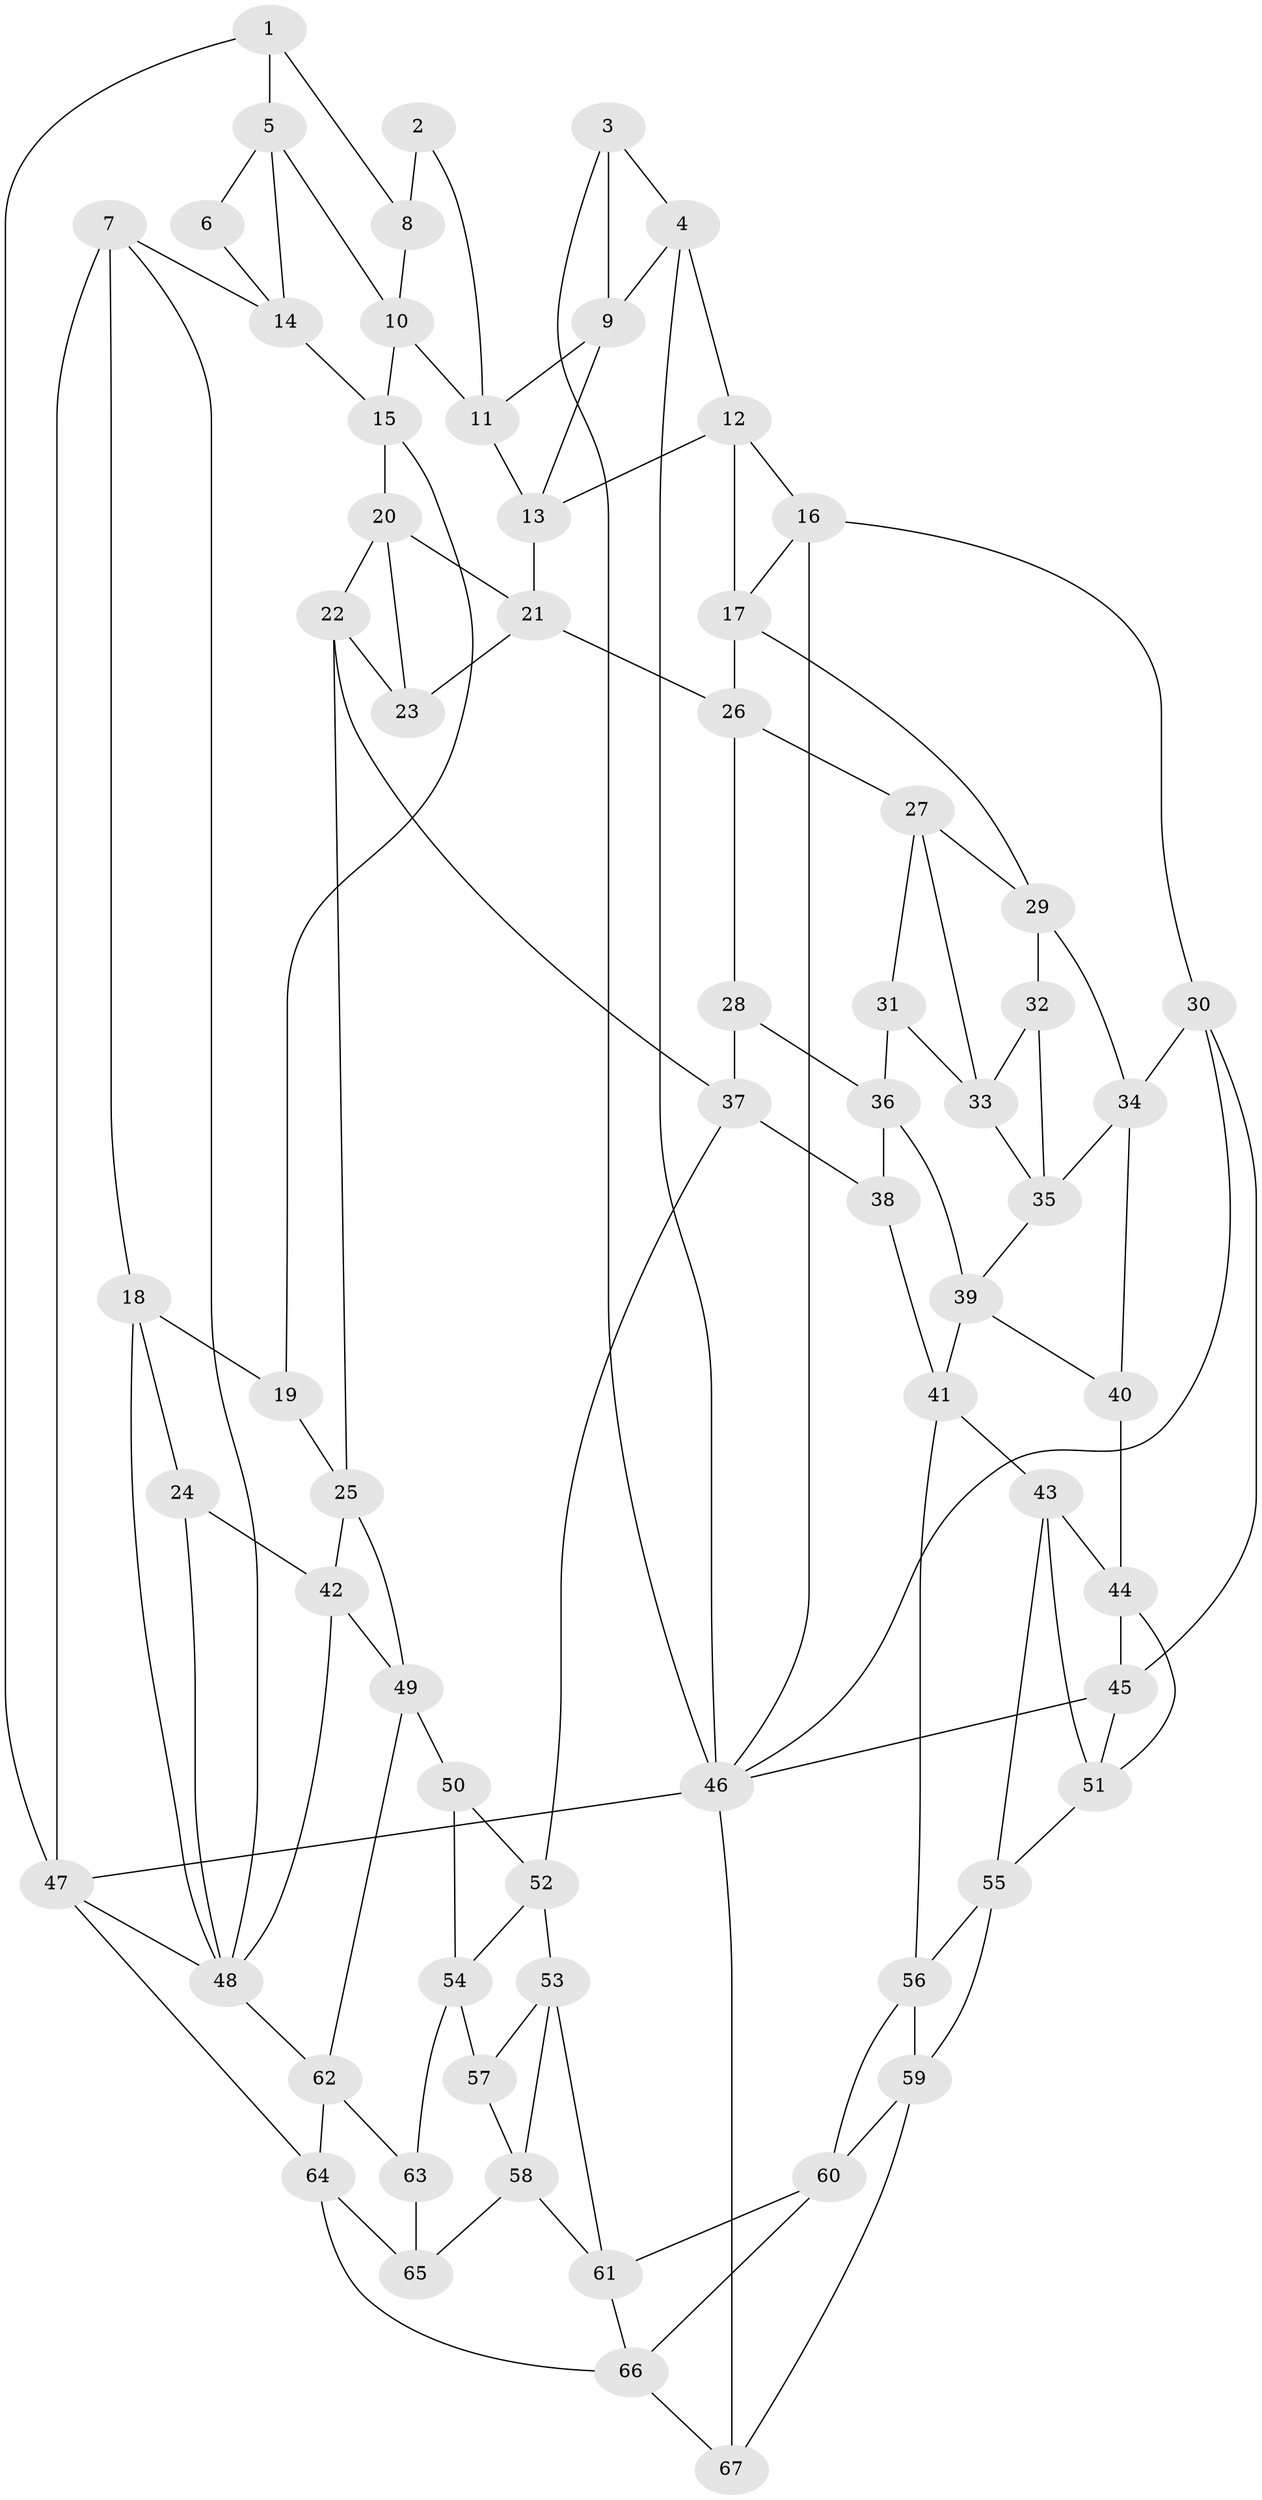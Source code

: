 // original degree distribution, {3: 0.022388059701492536, 4: 0.26119402985074625, 5: 0.4552238805970149, 6: 0.26119402985074625}
// Generated by graph-tools (version 1.1) at 2025/51/03/09/25 03:51:07]
// undirected, 67 vertices, 127 edges
graph export_dot {
graph [start="1"]
  node [color=gray90,style=filled];
  1;
  2;
  3;
  4;
  5;
  6;
  7;
  8;
  9;
  10;
  11;
  12;
  13;
  14;
  15;
  16;
  17;
  18;
  19;
  20;
  21;
  22;
  23;
  24;
  25;
  26;
  27;
  28;
  29;
  30;
  31;
  32;
  33;
  34;
  35;
  36;
  37;
  38;
  39;
  40;
  41;
  42;
  43;
  44;
  45;
  46;
  47;
  48;
  49;
  50;
  51;
  52;
  53;
  54;
  55;
  56;
  57;
  58;
  59;
  60;
  61;
  62;
  63;
  64;
  65;
  66;
  67;
  1 -- 5 [weight=1.0];
  1 -- 8 [weight=1.0];
  1 -- 47 [weight=1.0];
  2 -- 8 [weight=2.0];
  2 -- 11 [weight=1.0];
  3 -- 4 [weight=1.0];
  3 -- 9 [weight=1.0];
  3 -- 46 [weight=1.0];
  4 -- 9 [weight=1.0];
  4 -- 12 [weight=1.0];
  4 -- 46 [weight=1.0];
  5 -- 6 [weight=1.0];
  5 -- 10 [weight=1.0];
  5 -- 14 [weight=1.0];
  6 -- 14 [weight=1.0];
  7 -- 14 [weight=1.0];
  7 -- 18 [weight=1.0];
  7 -- 47 [weight=1.0];
  7 -- 48 [weight=1.0];
  8 -- 10 [weight=1.0];
  9 -- 11 [weight=1.0];
  9 -- 13 [weight=1.0];
  10 -- 11 [weight=1.0];
  10 -- 15 [weight=1.0];
  11 -- 13 [weight=1.0];
  12 -- 13 [weight=1.0];
  12 -- 16 [weight=1.0];
  12 -- 17 [weight=1.0];
  13 -- 21 [weight=1.0];
  14 -- 15 [weight=1.0];
  15 -- 19 [weight=1.0];
  15 -- 20 [weight=1.0];
  16 -- 17 [weight=1.0];
  16 -- 30 [weight=1.0];
  16 -- 46 [weight=1.0];
  17 -- 26 [weight=1.0];
  17 -- 29 [weight=1.0];
  18 -- 19 [weight=1.0];
  18 -- 24 [weight=1.0];
  18 -- 48 [weight=1.0];
  19 -- 25 [weight=1.0];
  20 -- 21 [weight=1.0];
  20 -- 22 [weight=1.0];
  20 -- 23 [weight=1.0];
  21 -- 23 [weight=1.0];
  21 -- 26 [weight=1.0];
  22 -- 23 [weight=1.0];
  22 -- 25 [weight=1.0];
  22 -- 37 [weight=1.0];
  24 -- 42 [weight=1.0];
  24 -- 48 [weight=1.0];
  25 -- 42 [weight=1.0];
  25 -- 49 [weight=1.0];
  26 -- 27 [weight=1.0];
  26 -- 28 [weight=1.0];
  27 -- 29 [weight=1.0];
  27 -- 31 [weight=1.0];
  27 -- 33 [weight=1.0];
  28 -- 36 [weight=1.0];
  28 -- 37 [weight=1.0];
  29 -- 32 [weight=1.0];
  29 -- 34 [weight=1.0];
  30 -- 34 [weight=1.0];
  30 -- 45 [weight=1.0];
  30 -- 46 [weight=1.0];
  31 -- 33 [weight=1.0];
  31 -- 36 [weight=1.0];
  32 -- 33 [weight=1.0];
  32 -- 35 [weight=1.0];
  33 -- 35 [weight=1.0];
  34 -- 35 [weight=1.0];
  34 -- 40 [weight=1.0];
  35 -- 39 [weight=1.0];
  36 -- 38 [weight=1.0];
  36 -- 39 [weight=1.0];
  37 -- 38 [weight=1.0];
  37 -- 52 [weight=1.0];
  38 -- 41 [weight=1.0];
  39 -- 40 [weight=1.0];
  39 -- 41 [weight=1.0];
  40 -- 44 [weight=1.0];
  41 -- 43 [weight=1.0];
  41 -- 56 [weight=1.0];
  42 -- 48 [weight=1.0];
  42 -- 49 [weight=1.0];
  43 -- 44 [weight=1.0];
  43 -- 51 [weight=1.0];
  43 -- 55 [weight=1.0];
  44 -- 45 [weight=1.0];
  44 -- 51 [weight=1.0];
  45 -- 46 [weight=1.0];
  45 -- 51 [weight=1.0];
  46 -- 47 [weight=2.0];
  46 -- 67 [weight=1.0];
  47 -- 48 [weight=1.0];
  47 -- 64 [weight=1.0];
  48 -- 62 [weight=1.0];
  49 -- 50 [weight=2.0];
  49 -- 62 [weight=1.0];
  50 -- 52 [weight=1.0];
  50 -- 54 [weight=1.0];
  51 -- 55 [weight=1.0];
  52 -- 53 [weight=1.0];
  52 -- 54 [weight=1.0];
  53 -- 57 [weight=1.0];
  53 -- 58 [weight=1.0];
  53 -- 61 [weight=1.0];
  54 -- 57 [weight=1.0];
  54 -- 63 [weight=1.0];
  55 -- 56 [weight=1.0];
  55 -- 59 [weight=1.0];
  56 -- 59 [weight=1.0];
  56 -- 60 [weight=1.0];
  57 -- 58 [weight=1.0];
  58 -- 61 [weight=1.0];
  58 -- 65 [weight=1.0];
  59 -- 60 [weight=1.0];
  59 -- 67 [weight=1.0];
  60 -- 61 [weight=1.0];
  60 -- 66 [weight=1.0];
  61 -- 66 [weight=1.0];
  62 -- 63 [weight=1.0];
  62 -- 64 [weight=1.0];
  63 -- 65 [weight=2.0];
  64 -- 65 [weight=1.0];
  64 -- 66 [weight=1.0];
  66 -- 67 [weight=1.0];
}
